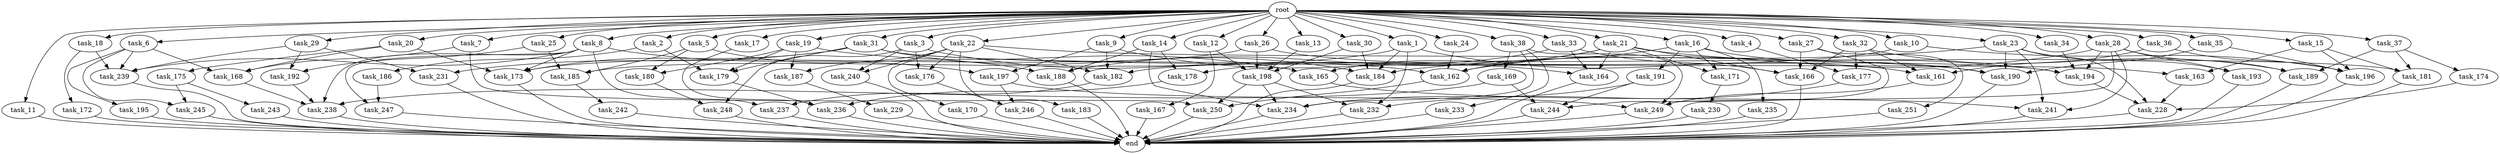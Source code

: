 digraph G {
  root [size="0.000000"];
  task_1 [size="102.400000"];
  task_2 [size="102.400000"];
  task_3 [size="102.400000"];
  task_4 [size="102.400000"];
  task_5 [size="102.400000"];
  task_6 [size="102.400000"];
  task_7 [size="102.400000"];
  task_8 [size="102.400000"];
  task_9 [size="102.400000"];
  task_10 [size="102.400000"];
  task_11 [size="102.400000"];
  task_12 [size="102.400000"];
  task_13 [size="102.400000"];
  task_14 [size="102.400000"];
  task_15 [size="102.400000"];
  task_16 [size="102.400000"];
  task_17 [size="102.400000"];
  task_18 [size="102.400000"];
  task_19 [size="102.400000"];
  task_20 [size="102.400000"];
  task_21 [size="102.400000"];
  task_22 [size="102.400000"];
  task_23 [size="102.400000"];
  task_24 [size="102.400000"];
  task_25 [size="102.400000"];
  task_26 [size="102.400000"];
  task_27 [size="102.400000"];
  task_28 [size="102.400000"];
  task_29 [size="102.400000"];
  task_30 [size="102.400000"];
  task_31 [size="102.400000"];
  task_32 [size="102.400000"];
  task_33 [size="102.400000"];
  task_34 [size="102.400000"];
  task_35 [size="102.400000"];
  task_36 [size="102.400000"];
  task_37 [size="102.400000"];
  task_38 [size="102.400000"];
  task_161 [size="115105123532.800003"];
  task_162 [size="231928233984.000000"];
  task_163 [size="21474836480.000000"];
  task_164 [size="163208757248.000000"];
  task_165 [size="91053306675.200012"];
  task_166 [size="150323855360.000000"];
  task_167 [size="21474836480.000000"];
  task_168 [size="60129542144.000000"];
  task_169 [size="7730941132.800000"];
  task_170 [size="7730941132.800000"];
  task_171 [size="139156940390.399994"];
  task_172 [size="30923764531.200001"];
  task_173 [size="184683593728.000000"];
  task_174 [size="21474836480.000000"];
  task_175 [size="21474836480.000000"];
  task_176 [size="29205777612.800003"];
  task_177 [size="49821620633.600006"];
  task_178 [size="15461882265.600000"];
  task_179 [size="98784247808.000000"];
  task_180 [size="29205777612.800003"];
  task_181 [size="42949672960.000000"];
  task_182 [size="101361228185.600006"];
  task_183 [size="7730941132.800000"];
  task_184 [size="194132521779.200012"];
  task_185 [size="98784247808.000000"];
  task_186 [size="69578470195.199997"];
  task_187 [size="29205777612.800003"];
  task_188 [size="85040352460.800003"];
  task_189 [size="118541097369.600006"];
  task_190 [size="218184338636.800018"];
  task_191 [size="69578470195.199997"];
  task_192 [size="29205777612.800003"];
  task_193 [size="140874927308.800018"];
  task_194 [size="249108103168.000000"];
  task_195 [size="30923764531.200001"];
  task_196 [size="79886391705.600006"];
  task_197 [size="171798691840.000000"];
  task_198 [size="191555541401.600006"];
  task_228 [size="106515188940.800003"];
  task_229 [size="7730941132.800000"];
  task_230 [size="3435973836.800000"];
  task_231 [size="15461882265.600000"];
  task_232 [size="166644731084.800018"];
  task_233 [size="7730941132.800000"];
  task_234 [size="84181359001.600006"];
  task_235 [size="69578470195.199997"];
  task_236 [size="97066260889.600006"];
  task_237 [size="116823110451.200012"];
  task_238 [size="207876417126.400024"];
  task_239 [size="155477816115.200012"];
  task_240 [size="29205777612.800003"];
  task_241 [size="182965606809.600006"];
  task_242 [size="3435973836.800000"];
  task_243 [size="30923764531.200001"];
  task_244 [size="114246130073.600006"];
  task_245 [size="61847529062.400002"];
  task_246 [size="34359738368.000000"];
  task_247 [size="155477816115.200012"];
  task_248 [size="35218731827.200005"];
  task_249 [size="148605868441.600006"];
  task_250 [size="84181359001.600006"];
  task_251 [size="30923764531.200001"];
  end [size="0.000000"];

  root -> task_1 [size="1.000000"];
  root -> task_2 [size="1.000000"];
  root -> task_3 [size="1.000000"];
  root -> task_4 [size="1.000000"];
  root -> task_5 [size="1.000000"];
  root -> task_6 [size="1.000000"];
  root -> task_7 [size="1.000000"];
  root -> task_8 [size="1.000000"];
  root -> task_9 [size="1.000000"];
  root -> task_10 [size="1.000000"];
  root -> task_11 [size="1.000000"];
  root -> task_12 [size="1.000000"];
  root -> task_13 [size="1.000000"];
  root -> task_14 [size="1.000000"];
  root -> task_15 [size="1.000000"];
  root -> task_16 [size="1.000000"];
  root -> task_17 [size="1.000000"];
  root -> task_18 [size="1.000000"];
  root -> task_19 [size="1.000000"];
  root -> task_20 [size="1.000000"];
  root -> task_21 [size="1.000000"];
  root -> task_22 [size="1.000000"];
  root -> task_23 [size="1.000000"];
  root -> task_24 [size="1.000000"];
  root -> task_25 [size="1.000000"];
  root -> task_26 [size="1.000000"];
  root -> task_27 [size="1.000000"];
  root -> task_28 [size="1.000000"];
  root -> task_29 [size="1.000000"];
  root -> task_30 [size="1.000000"];
  root -> task_31 [size="1.000000"];
  root -> task_32 [size="1.000000"];
  root -> task_33 [size="1.000000"];
  root -> task_34 [size="1.000000"];
  root -> task_35 [size="1.000000"];
  root -> task_36 [size="1.000000"];
  root -> task_37 [size="1.000000"];
  root -> task_38 [size="1.000000"];
  task_1 -> task_161 [size="679477248.000000"];
  task_1 -> task_184 [size="679477248.000000"];
  task_1 -> task_185 [size="679477248.000000"];
  task_1 -> task_232 [size="679477248.000000"];
  task_2 -> task_179 [size="679477248.000000"];
  task_2 -> task_186 [size="679477248.000000"];
  task_3 -> task_162 [size="209715200.000000"];
  task_3 -> task_176 [size="209715200.000000"];
  task_3 -> task_240 [size="209715200.000000"];
  task_3 -> task_248 [size="209715200.000000"];
  task_4 -> task_177 [size="75497472.000000"];
  task_5 -> task_180 [size="75497472.000000"];
  task_5 -> task_185 [size="75497472.000000"];
  task_5 -> task_188 [size="75497472.000000"];
  task_6 -> task_168 [size="301989888.000000"];
  task_6 -> task_195 [size="301989888.000000"];
  task_6 -> task_239 [size="301989888.000000"];
  task_6 -> task_245 [size="301989888.000000"];
  task_7 -> task_168 [size="75497472.000000"];
  task_7 -> task_250 [size="75497472.000000"];
  task_8 -> task_173 [size="838860800.000000"];
  task_8 -> task_197 [size="838860800.000000"];
  task_8 -> task_237 [size="838860800.000000"];
  task_8 -> task_238 [size="838860800.000000"];
  task_8 -> task_239 [size="838860800.000000"];
  task_8 -> task_247 [size="838860800.000000"];
  task_9 -> task_164 [size="838860800.000000"];
  task_9 -> task_182 [size="838860800.000000"];
  task_9 -> task_197 [size="838860800.000000"];
  task_10 -> task_182 [size="75497472.000000"];
  task_10 -> task_196 [size="75497472.000000"];
  task_11 -> end [size="1.000000"];
  task_12 -> task_167 [size="209715200.000000"];
  task_12 -> task_198 [size="209715200.000000"];
  task_13 -> task_198 [size="679477248.000000"];
  task_14 -> task_178 [size="75497472.000000"];
  task_14 -> task_188 [size="75497472.000000"];
  task_14 -> task_234 [size="75497472.000000"];
  task_15 -> task_163 [size="134217728.000000"];
  task_15 -> task_181 [size="134217728.000000"];
  task_15 -> task_196 [size="134217728.000000"];
  task_16 -> task_162 [size="679477248.000000"];
  task_16 -> task_171 [size="679477248.000000"];
  task_16 -> task_190 [size="679477248.000000"];
  task_16 -> task_191 [size="679477248.000000"];
  task_16 -> task_235 [size="679477248.000000"];
  task_17 -> task_236 [size="134217728.000000"];
  task_18 -> task_172 [size="301989888.000000"];
  task_18 -> task_239 [size="301989888.000000"];
  task_19 -> task_165 [size="209715200.000000"];
  task_19 -> task_179 [size="209715200.000000"];
  task_19 -> task_180 [size="209715200.000000"];
  task_19 -> task_187 [size="209715200.000000"];
  task_20 -> task_168 [size="209715200.000000"];
  task_20 -> task_173 [size="209715200.000000"];
  task_20 -> task_175 [size="209715200.000000"];
  task_21 -> task_164 [size="679477248.000000"];
  task_21 -> task_165 [size="679477248.000000"];
  task_21 -> task_166 [size="679477248.000000"];
  task_21 -> task_171 [size="679477248.000000"];
  task_21 -> task_188 [size="679477248.000000"];
  task_21 -> task_194 [size="679477248.000000"];
  task_22 -> task_170 [size="75497472.000000"];
  task_22 -> task_176 [size="75497472.000000"];
  task_22 -> task_182 [size="75497472.000000"];
  task_22 -> task_183 [size="75497472.000000"];
  task_22 -> task_187 [size="75497472.000000"];
  task_22 -> task_190 [size="75497472.000000"];
  task_22 -> task_240 [size="75497472.000000"];
  task_23 -> task_184 [size="838860800.000000"];
  task_23 -> task_190 [size="838860800.000000"];
  task_23 -> task_193 [size="838860800.000000"];
  task_23 -> task_228 [size="838860800.000000"];
  task_23 -> task_241 [size="838860800.000000"];
  task_24 -> task_162 [size="838860800.000000"];
  task_25 -> task_185 [size="209715200.000000"];
  task_25 -> task_192 [size="209715200.000000"];
  task_26 -> task_173 [size="679477248.000000"];
  task_26 -> task_194 [size="679477248.000000"];
  task_26 -> task_198 [size="679477248.000000"];
  task_27 -> task_166 [size="301989888.000000"];
  task_27 -> task_244 [size="301989888.000000"];
  task_27 -> task_251 [size="301989888.000000"];
  task_28 -> task_162 [size="536870912.000000"];
  task_28 -> task_189 [size="536870912.000000"];
  task_28 -> task_193 [size="536870912.000000"];
  task_28 -> task_194 [size="536870912.000000"];
  task_28 -> task_241 [size="536870912.000000"];
  task_28 -> task_249 [size="536870912.000000"];
  task_29 -> task_192 [size="75497472.000000"];
  task_29 -> task_231 [size="75497472.000000"];
  task_29 -> task_239 [size="75497472.000000"];
  task_30 -> task_184 [size="301989888.000000"];
  task_30 -> task_198 [size="301989888.000000"];
  task_31 -> task_163 [size="75497472.000000"];
  task_31 -> task_173 [size="75497472.000000"];
  task_31 -> task_179 [size="75497472.000000"];
  task_31 -> task_181 [size="75497472.000000"];
  task_31 -> task_184 [size="75497472.000000"];
  task_31 -> task_231 [size="75497472.000000"];
  task_32 -> task_161 [size="411041792.000000"];
  task_32 -> task_166 [size="411041792.000000"];
  task_32 -> task_177 [size="411041792.000000"];
  task_32 -> task_189 [size="411041792.000000"];
  task_33 -> task_164 [size="75497472.000000"];
  task_33 -> task_166 [size="75497472.000000"];
  task_33 -> task_178 [size="75497472.000000"];
  task_34 -> task_194 [size="536870912.000000"];
  task_35 -> task_190 [size="536870912.000000"];
  task_35 -> task_196 [size="536870912.000000"];
  task_36 -> task_161 [size="33554432.000000"];
  task_36 -> task_196 [size="33554432.000000"];
  task_37 -> task_174 [size="209715200.000000"];
  task_37 -> task_181 [size="209715200.000000"];
  task_37 -> task_189 [size="209715200.000000"];
  task_38 -> task_169 [size="75497472.000000"];
  task_38 -> task_233 [size="75497472.000000"];
  task_38 -> task_234 [size="75497472.000000"];
  task_38 -> task_249 [size="75497472.000000"];
  task_161 -> task_249 [size="536870912.000000"];
  task_162 -> task_250 [size="209715200.000000"];
  task_163 -> task_228 [size="33554432.000000"];
  task_164 -> end [size="1.000000"];
  task_165 -> task_241 [size="411041792.000000"];
  task_166 -> end [size="1.000000"];
  task_167 -> end [size="1.000000"];
  task_168 -> task_238 [size="301989888.000000"];
  task_169 -> task_238 [size="679477248.000000"];
  task_169 -> task_244 [size="679477248.000000"];
  task_170 -> end [size="1.000000"];
  task_171 -> task_230 [size="33554432.000000"];
  task_172 -> end [size="1.000000"];
  task_173 -> end [size="1.000000"];
  task_174 -> task_228 [size="33554432.000000"];
  task_175 -> task_243 [size="301989888.000000"];
  task_175 -> task_245 [size="301989888.000000"];
  task_176 -> task_246 [size="33554432.000000"];
  task_177 -> task_232 [size="411041792.000000"];
  task_178 -> task_236 [size="134217728.000000"];
  task_179 -> task_236 [size="679477248.000000"];
  task_180 -> task_248 [size="134217728.000000"];
  task_181 -> end [size="1.000000"];
  task_182 -> task_237 [size="301989888.000000"];
  task_183 -> end [size="1.000000"];
  task_184 -> end [size="1.000000"];
  task_185 -> task_242 [size="33554432.000000"];
  task_186 -> task_247 [size="679477248.000000"];
  task_187 -> task_229 [size="75497472.000000"];
  task_188 -> end [size="1.000000"];
  task_189 -> end [size="1.000000"];
  task_190 -> end [size="1.000000"];
  task_191 -> task_234 [size="134217728.000000"];
  task_191 -> task_244 [size="134217728.000000"];
  task_192 -> task_238 [size="209715200.000000"];
  task_193 -> end [size="1.000000"];
  task_194 -> task_228 [size="134217728.000000"];
  task_195 -> end [size="1.000000"];
  task_196 -> end [size="1.000000"];
  task_197 -> task_246 [size="301989888.000000"];
  task_197 -> task_249 [size="301989888.000000"];
  task_198 -> task_232 [size="536870912.000000"];
  task_198 -> task_234 [size="536870912.000000"];
  task_198 -> task_250 [size="536870912.000000"];
  task_228 -> end [size="1.000000"];
  task_229 -> end [size="1.000000"];
  task_230 -> end [size="1.000000"];
  task_231 -> end [size="1.000000"];
  task_232 -> end [size="1.000000"];
  task_233 -> end [size="1.000000"];
  task_234 -> end [size="1.000000"];
  task_235 -> end [size="1.000000"];
  task_236 -> end [size="1.000000"];
  task_237 -> end [size="1.000000"];
  task_238 -> end [size="1.000000"];
  task_239 -> end [size="1.000000"];
  task_240 -> end [size="1.000000"];
  task_241 -> end [size="1.000000"];
  task_242 -> end [size="1.000000"];
  task_243 -> end [size="1.000000"];
  task_244 -> end [size="1.000000"];
  task_245 -> end [size="1.000000"];
  task_246 -> end [size="1.000000"];
  task_247 -> end [size="1.000000"];
  task_248 -> end [size="1.000000"];
  task_249 -> end [size="1.000000"];
  task_250 -> end [size="1.000000"];
  task_251 -> end [size="1.000000"];
}
